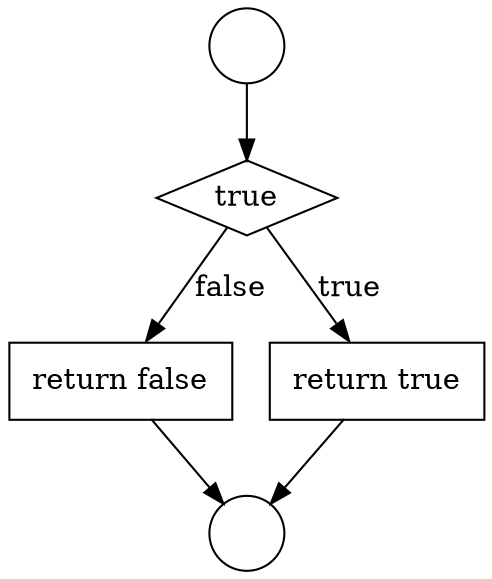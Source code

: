 digraph {
  node7722 [shape=circle label=" " color="black" fillcolor="white" style=filled]
  node7725 [shape=none, margin=0, label=<<font color="black">
    <table border="0" cellborder="1" cellspacing="0" cellpadding="10">
      <tr><td align="left">return false</td></tr>
    </table>
  </font>> color="black" fillcolor="white" style=filled]
  node7721 [shape=circle label=" " color="black" fillcolor="white" style=filled]
  node7724 [shape=none, margin=0, label=<<font color="black">
    <table border="0" cellborder="1" cellspacing="0" cellpadding="10">
      <tr><td align="left">return true</td></tr>
    </table>
  </font>> color="black" fillcolor="white" style=filled]
  node7723 [shape=diamond, label=<<font color="black">true</font>> color="black" fillcolor="white" style=filled]
  node7721 -> node7723 [ color="black"]
  node7723 -> node7724 [label=<<font color="black">true</font>> color="black"]
  node7723 -> node7725 [label=<<font color="black">false</font>> color="black"]
  node7724 -> node7722 [ color="black"]
  node7725 -> node7722 [ color="black"]
}
